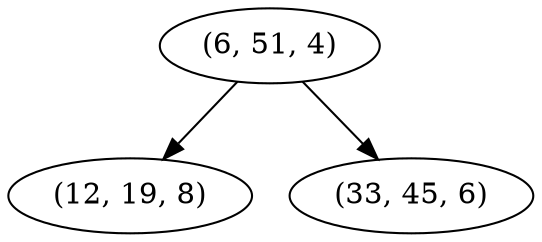 digraph tree {
    "(6, 51, 4)";
    "(12, 19, 8)";
    "(33, 45, 6)";
    "(6, 51, 4)" -> "(12, 19, 8)";
    "(6, 51, 4)" -> "(33, 45, 6)";
}
